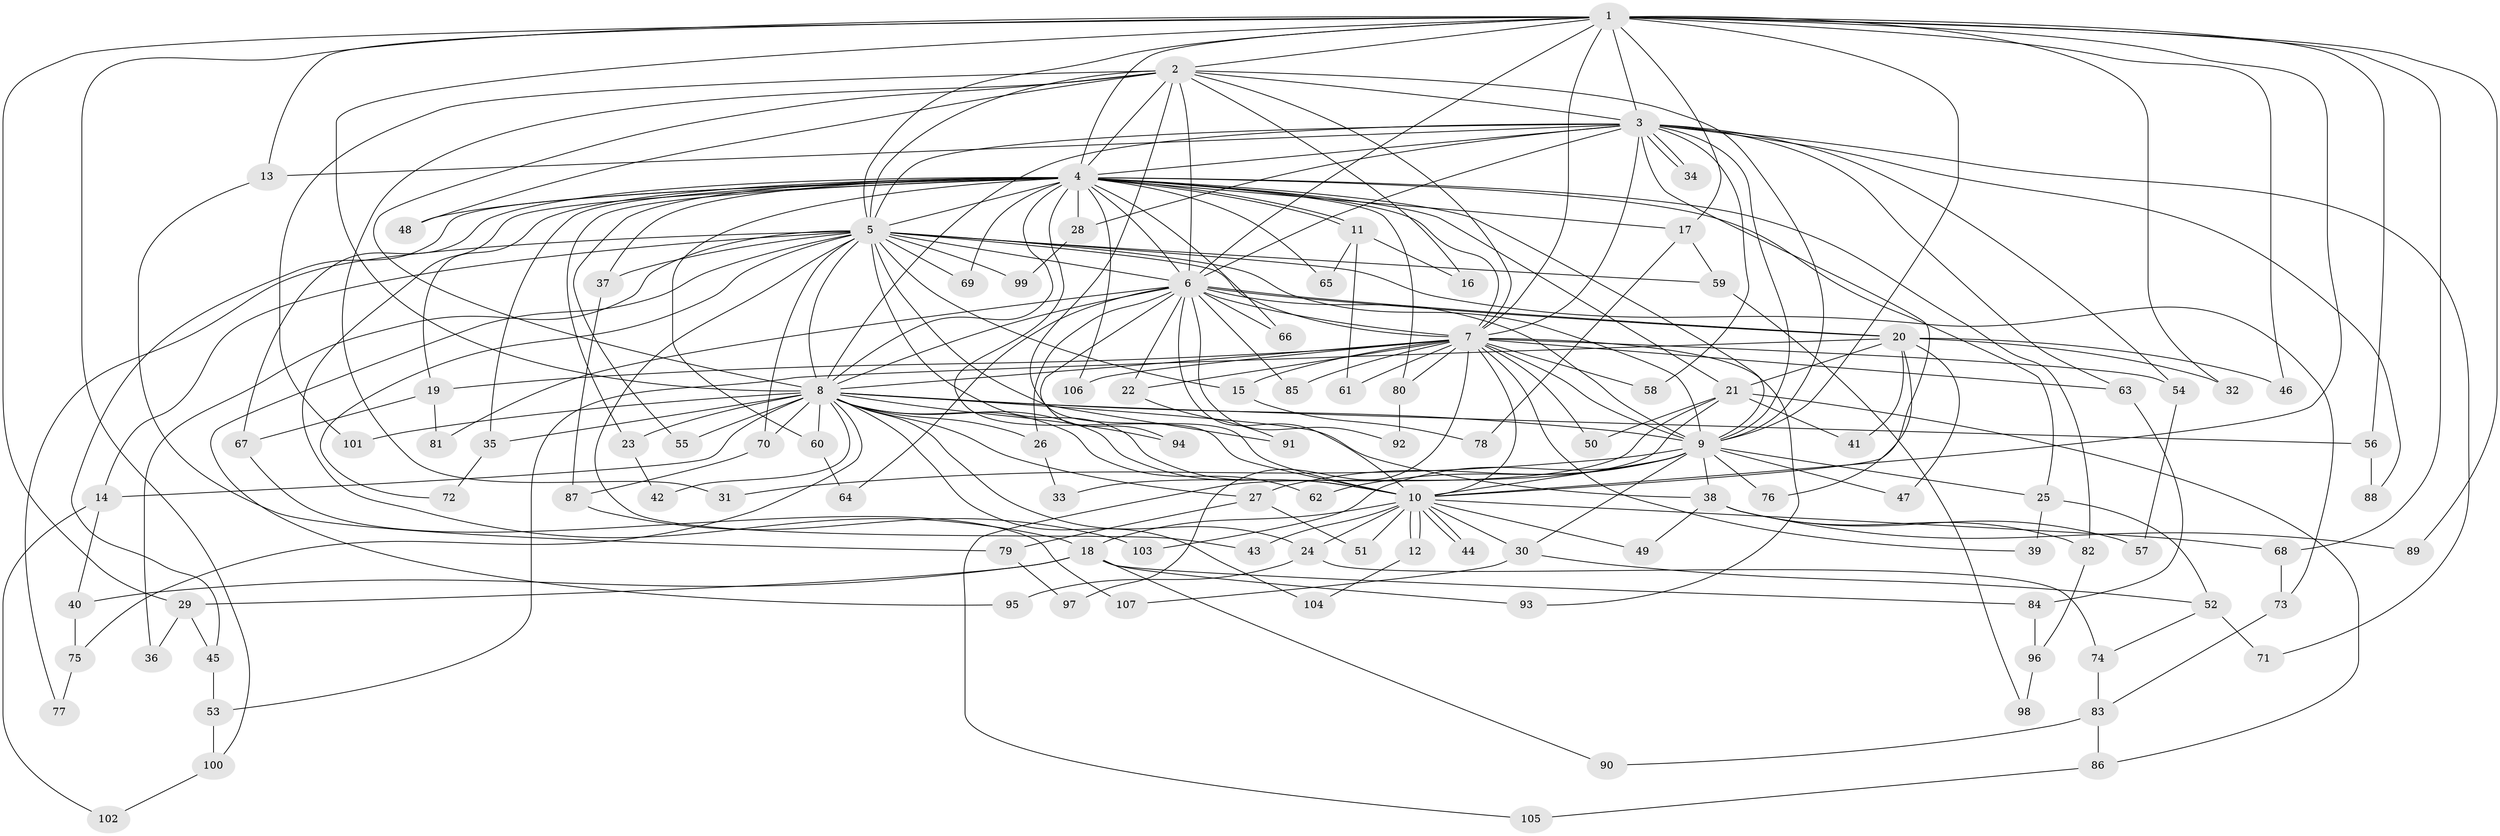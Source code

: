 // Generated by graph-tools (version 1.1) at 2025/46/03/09/25 04:46:39]
// undirected, 107 vertices, 239 edges
graph export_dot {
graph [start="1"]
  node [color=gray90,style=filled];
  1;
  2;
  3;
  4;
  5;
  6;
  7;
  8;
  9;
  10;
  11;
  12;
  13;
  14;
  15;
  16;
  17;
  18;
  19;
  20;
  21;
  22;
  23;
  24;
  25;
  26;
  27;
  28;
  29;
  30;
  31;
  32;
  33;
  34;
  35;
  36;
  37;
  38;
  39;
  40;
  41;
  42;
  43;
  44;
  45;
  46;
  47;
  48;
  49;
  50;
  51;
  52;
  53;
  54;
  55;
  56;
  57;
  58;
  59;
  60;
  61;
  62;
  63;
  64;
  65;
  66;
  67;
  68;
  69;
  70;
  71;
  72;
  73;
  74;
  75;
  76;
  77;
  78;
  79;
  80;
  81;
  82;
  83;
  84;
  85;
  86;
  87;
  88;
  89;
  90;
  91;
  92;
  93;
  94;
  95;
  96;
  97;
  98;
  99;
  100;
  101;
  102;
  103;
  104;
  105;
  106;
  107;
  1 -- 2;
  1 -- 3;
  1 -- 4;
  1 -- 5;
  1 -- 6;
  1 -- 7;
  1 -- 8;
  1 -- 9;
  1 -- 10;
  1 -- 13;
  1 -- 17;
  1 -- 29;
  1 -- 32;
  1 -- 46;
  1 -- 56;
  1 -- 68;
  1 -- 89;
  1 -- 100;
  2 -- 3;
  2 -- 4;
  2 -- 5;
  2 -- 6;
  2 -- 7;
  2 -- 8;
  2 -- 9;
  2 -- 10;
  2 -- 16;
  2 -- 31;
  2 -- 48;
  2 -- 101;
  3 -- 4;
  3 -- 5;
  3 -- 6;
  3 -- 7;
  3 -- 8;
  3 -- 9;
  3 -- 10;
  3 -- 13;
  3 -- 28;
  3 -- 34;
  3 -- 34;
  3 -- 54;
  3 -- 58;
  3 -- 63;
  3 -- 71;
  3 -- 88;
  4 -- 5;
  4 -- 6;
  4 -- 7;
  4 -- 8;
  4 -- 9;
  4 -- 10;
  4 -- 11;
  4 -- 11;
  4 -- 17;
  4 -- 18;
  4 -- 19;
  4 -- 21;
  4 -- 23;
  4 -- 25;
  4 -- 28;
  4 -- 35;
  4 -- 37;
  4 -- 45;
  4 -- 48;
  4 -- 55;
  4 -- 60;
  4 -- 65;
  4 -- 66;
  4 -- 67;
  4 -- 69;
  4 -- 80;
  4 -- 82;
  4 -- 106;
  5 -- 6;
  5 -- 7;
  5 -- 8;
  5 -- 9;
  5 -- 10;
  5 -- 14;
  5 -- 15;
  5 -- 36;
  5 -- 37;
  5 -- 43;
  5 -- 59;
  5 -- 69;
  5 -- 70;
  5 -- 72;
  5 -- 73;
  5 -- 77;
  5 -- 91;
  5 -- 95;
  5 -- 99;
  6 -- 7;
  6 -- 8;
  6 -- 9;
  6 -- 10;
  6 -- 20;
  6 -- 20;
  6 -- 22;
  6 -- 26;
  6 -- 64;
  6 -- 66;
  6 -- 81;
  6 -- 85;
  6 -- 92;
  6 -- 94;
  7 -- 8;
  7 -- 9;
  7 -- 10;
  7 -- 15;
  7 -- 19;
  7 -- 22;
  7 -- 39;
  7 -- 50;
  7 -- 54;
  7 -- 58;
  7 -- 61;
  7 -- 63;
  7 -- 80;
  7 -- 85;
  7 -- 93;
  7 -- 97;
  7 -- 106;
  8 -- 9;
  8 -- 10;
  8 -- 14;
  8 -- 23;
  8 -- 24;
  8 -- 26;
  8 -- 27;
  8 -- 35;
  8 -- 38;
  8 -- 42;
  8 -- 55;
  8 -- 56;
  8 -- 60;
  8 -- 62;
  8 -- 70;
  8 -- 75;
  8 -- 94;
  8 -- 101;
  8 -- 104;
  9 -- 10;
  9 -- 25;
  9 -- 27;
  9 -- 30;
  9 -- 31;
  9 -- 38;
  9 -- 47;
  9 -- 62;
  9 -- 76;
  9 -- 103;
  10 -- 12;
  10 -- 12;
  10 -- 18;
  10 -- 24;
  10 -- 30;
  10 -- 43;
  10 -- 44;
  10 -- 44;
  10 -- 49;
  10 -- 51;
  10 -- 68;
  11 -- 16;
  11 -- 61;
  11 -- 65;
  12 -- 104;
  13 -- 79;
  14 -- 40;
  14 -- 102;
  15 -- 78;
  17 -- 59;
  17 -- 78;
  18 -- 29;
  18 -- 40;
  18 -- 84;
  18 -- 90;
  18 -- 93;
  19 -- 67;
  19 -- 81;
  20 -- 21;
  20 -- 32;
  20 -- 41;
  20 -- 46;
  20 -- 47;
  20 -- 53;
  20 -- 76;
  21 -- 33;
  21 -- 41;
  21 -- 50;
  21 -- 86;
  21 -- 105;
  22 -- 91;
  23 -- 42;
  24 -- 74;
  24 -- 95;
  25 -- 39;
  25 -- 52;
  26 -- 33;
  27 -- 51;
  27 -- 79;
  28 -- 99;
  29 -- 36;
  29 -- 45;
  30 -- 52;
  30 -- 107;
  35 -- 72;
  37 -- 87;
  38 -- 49;
  38 -- 57;
  38 -- 82;
  38 -- 89;
  40 -- 75;
  45 -- 53;
  52 -- 71;
  52 -- 74;
  53 -- 100;
  54 -- 57;
  56 -- 88;
  59 -- 98;
  60 -- 64;
  63 -- 84;
  67 -- 107;
  68 -- 73;
  70 -- 87;
  73 -- 83;
  74 -- 83;
  75 -- 77;
  79 -- 97;
  80 -- 92;
  82 -- 96;
  83 -- 86;
  83 -- 90;
  84 -- 96;
  86 -- 105;
  87 -- 103;
  96 -- 98;
  100 -- 102;
}
